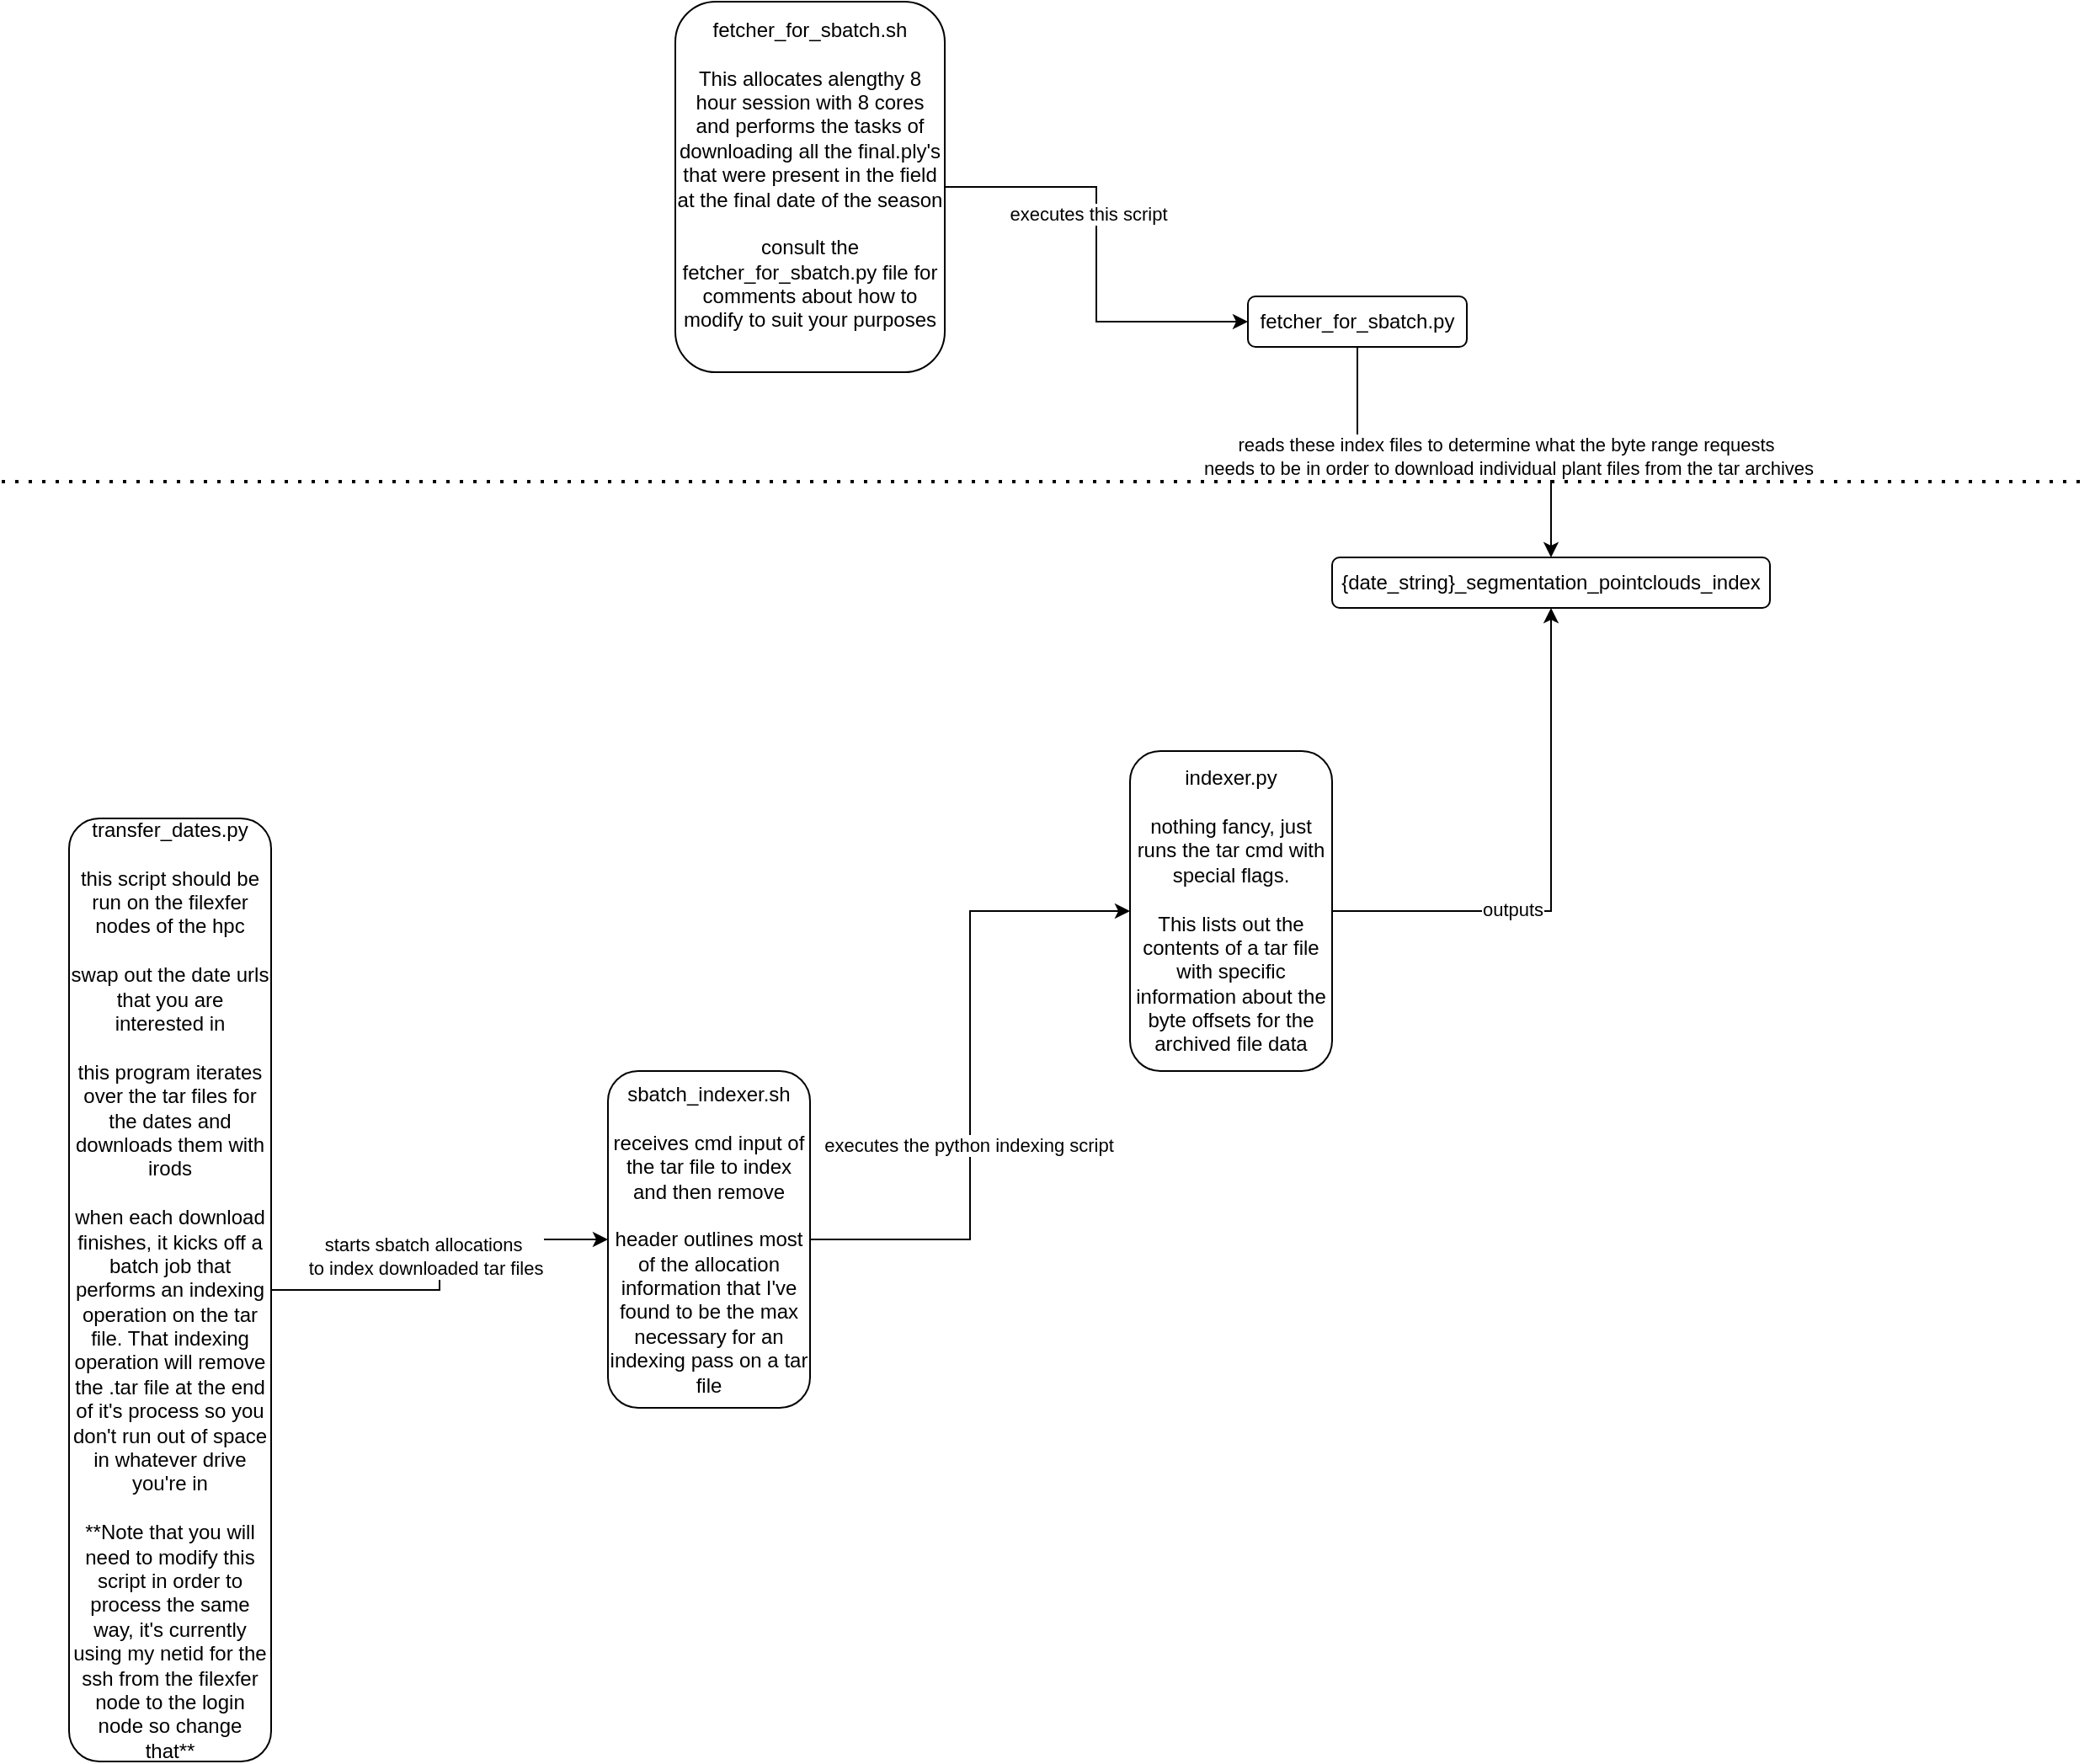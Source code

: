 <mxfile version="21.3.8" type="github">
  <diagram name="Page-1" id="MHcUiq6WpDQYky3Nm4rv">
    <mxGraphModel dx="2899" dy="2274" grid="1" gridSize="10" guides="1" tooltips="1" connect="1" arrows="1" fold="1" page="1" pageScale="1" pageWidth="850" pageHeight="1100" math="0" shadow="0">
      <root>
        <mxCell id="0" />
        <mxCell id="1" parent="0" />
        <mxCell id="iG6b-2xu__tHotN4vy7j-4" value="" style="edgeStyle=orthogonalEdgeStyle;rounded=0;orthogonalLoop=1;jettySize=auto;html=1;exitX=1;exitY=0.5;exitDx=0;exitDy=0;" edge="1" parent="1" source="iG6b-2xu__tHotN4vy7j-6" target="iG6b-2xu__tHotN4vy7j-3">
          <mxGeometry relative="1" as="geometry" />
        </mxCell>
        <mxCell id="iG6b-2xu__tHotN4vy7j-5" value="outputs" style="edgeLabel;html=1;align=center;verticalAlign=middle;resizable=0;points=[];" vertex="1" connectable="0" parent="iG6b-2xu__tHotN4vy7j-4">
          <mxGeometry x="-0.312" y="1" relative="1" as="geometry">
            <mxPoint as="offset" />
          </mxGeometry>
        </mxCell>
        <mxCell id="iG6b-2xu__tHotN4vy7j-7" style="edgeStyle=orthogonalEdgeStyle;rounded=0;orthogonalLoop=1;jettySize=auto;html=1;exitX=1;exitY=0.5;exitDx=0;exitDy=0;" edge="1" parent="1" source="iG6b-2xu__tHotN4vy7j-8" target="iG6b-2xu__tHotN4vy7j-6">
          <mxGeometry relative="1" as="geometry" />
        </mxCell>
        <mxCell id="iG6b-2xu__tHotN4vy7j-10" value="executes the python indexing script " style="edgeLabel;html=1;align=center;verticalAlign=middle;resizable=0;points=[];" vertex="1" connectable="0" parent="iG6b-2xu__tHotN4vy7j-7">
          <mxGeometry x="-0.216" y="1" relative="1" as="geometry">
            <mxPoint as="offset" />
          </mxGeometry>
        </mxCell>
        <mxCell id="iG6b-2xu__tHotN4vy7j-9" style="edgeStyle=orthogonalEdgeStyle;rounded=0;orthogonalLoop=1;jettySize=auto;html=1;" edge="1" parent="1" source="iG6b-2xu__tHotN4vy7j-1" target="iG6b-2xu__tHotN4vy7j-8">
          <mxGeometry relative="1" as="geometry" />
        </mxCell>
        <mxCell id="iG6b-2xu__tHotN4vy7j-11" value="&lt;div&gt;starts sbatch allocations&lt;/div&gt;&lt;div&gt;&amp;nbsp;to index downloaded tar files&lt;/div&gt;" style="edgeLabel;html=1;align=center;verticalAlign=middle;resizable=0;points=[];" vertex="1" connectable="0" parent="iG6b-2xu__tHotN4vy7j-9">
          <mxGeometry x="-0.27" y="-2" relative="1" as="geometry">
            <mxPoint x="6" y="-22" as="offset" />
          </mxGeometry>
        </mxCell>
        <mxCell id="iG6b-2xu__tHotN4vy7j-1" value="&lt;div&gt;transfer_dates.py&lt;/div&gt;&lt;div&gt;&lt;br&gt;&lt;/div&gt;&lt;div&gt;this script should be run on the filexfer nodes of the hpc&lt;/div&gt;&lt;div&gt;&lt;br&gt;&lt;/div&gt;&lt;div&gt;swap out the date urls that you are interested in&lt;/div&gt;&lt;div&gt;&lt;br&gt;&lt;/div&gt;&lt;div&gt;this program iterates over the tar files for the dates and downloads them with irods&lt;/div&gt;&lt;div&gt;&lt;br&gt;&lt;/div&gt;&lt;div&gt;when each download finishes, it kicks off a batch job that performs an indexing operation on the tar file. That indexing operation will remove the .tar file at the end of it&#39;s process so you don&#39;t run out of space in whatever drive you&#39;re in&lt;/div&gt;&lt;div&gt;&lt;br&gt;&lt;/div&gt;&lt;div&gt;**Note that you will need to modify this script in order to process the same way, it&#39;s currently using my netid for the ssh from the filexfer node to the login node so change that**&lt;br&gt;&lt;/div&gt;" style="rounded=1;whiteSpace=wrap;html=1;fixedWidth=1;resizeHeight=1;autosize=1;" vertex="1" parent="1">
          <mxGeometry x="-180" y="440" width="120" height="560" as="geometry" />
        </mxCell>
        <mxCell id="iG6b-2xu__tHotN4vy7j-3" value="{date_string}_segmentation_pointclouds_index" style="rounded=1;whiteSpace=wrap;html=1;fixedWidth=1;resizeHeight=1;autosize=1;" vertex="1" parent="1">
          <mxGeometry x="570" y="285" width="260" height="30" as="geometry" />
        </mxCell>
        <mxCell id="iG6b-2xu__tHotN4vy7j-6" value="&lt;div&gt;indexer.py&lt;/div&gt;&lt;div&gt;&lt;br&gt;&lt;/div&gt;&lt;div&gt;nothing fancy, just runs the tar cmd with special flags.&lt;/div&gt;&lt;div&gt;&lt;br&gt;&lt;/div&gt;&lt;div&gt;This lists out the contents of a tar file with specific information about the byte offsets for the archived file data&lt;br&gt;&lt;/div&gt;" style="rounded=1;whiteSpace=wrap;html=1;fixedWidth=1;resizeHeight=1;autosize=1;" vertex="1" parent="1">
          <mxGeometry x="450" y="400" width="120" height="190" as="geometry" />
        </mxCell>
        <mxCell id="iG6b-2xu__tHotN4vy7j-8" value="&lt;div&gt;sbatch_indexer.sh&lt;/div&gt;&lt;div&gt;&lt;br&gt;&lt;/div&gt;&lt;div&gt;receives cmd input of the tar file to index and then remove&lt;/div&gt;&lt;div&gt;&lt;br&gt;&lt;/div&gt;&lt;div&gt;header outlines most of the allocation information that I&#39;ve found to be the max necessary for an indexing pass on a tar file&lt;br&gt;&lt;/div&gt;" style="rounded=1;whiteSpace=wrap;html=1;fixedWidth=1;resizeHeight=1;autosize=1;" vertex="1" parent="1">
          <mxGeometry x="140" y="590" width="120" height="200" as="geometry" />
        </mxCell>
        <mxCell id="iG6b-2xu__tHotN4vy7j-17" style="edgeStyle=orthogonalEdgeStyle;rounded=0;orthogonalLoop=1;jettySize=auto;html=1;" edge="1" parent="1" source="iG6b-2xu__tHotN4vy7j-12" target="iG6b-2xu__tHotN4vy7j-3">
          <mxGeometry relative="1" as="geometry" />
        </mxCell>
        <mxCell id="iG6b-2xu__tHotN4vy7j-18" value="&lt;div&gt;reads these index files to determine what the byte range requests&lt;/div&gt;&lt;div&gt;&amp;nbsp;needs to be in order to download individual plant files from the tar archives&lt;/div&gt;" style="edgeLabel;html=1;align=center;verticalAlign=middle;resizable=0;points=[];" vertex="1" connectable="0" parent="iG6b-2xu__tHotN4vy7j-17">
          <mxGeometry x="0.25" y="-2" relative="1" as="geometry">
            <mxPoint as="offset" />
          </mxGeometry>
        </mxCell>
        <mxCell id="iG6b-2xu__tHotN4vy7j-12" value="&lt;div&gt;fetcher_for_sbatch.py&lt;/div&gt;" style="rounded=1;whiteSpace=wrap;html=1;fixedWidth=1;resizeHeight=1;autosize=1;" vertex="1" parent="1">
          <mxGeometry x="520" y="130" width="130" height="30" as="geometry" />
        </mxCell>
        <mxCell id="iG6b-2xu__tHotN4vy7j-15" style="edgeStyle=orthogonalEdgeStyle;rounded=0;orthogonalLoop=1;jettySize=auto;html=1;entryX=0;entryY=0.5;entryDx=0;entryDy=0;" edge="1" parent="1" source="iG6b-2xu__tHotN4vy7j-13" target="iG6b-2xu__tHotN4vy7j-12">
          <mxGeometry relative="1" as="geometry" />
        </mxCell>
        <mxCell id="iG6b-2xu__tHotN4vy7j-16" value="executes this script" style="edgeLabel;html=1;align=center;verticalAlign=middle;resizable=0;points=[];" vertex="1" connectable="0" parent="iG6b-2xu__tHotN4vy7j-15">
          <mxGeometry x="-0.19" y="-5" relative="1" as="geometry">
            <mxPoint as="offset" />
          </mxGeometry>
        </mxCell>
        <mxCell id="iG6b-2xu__tHotN4vy7j-13" value="&lt;div&gt;fetcher_for_sbatch.sh&lt;/div&gt;&lt;div&gt;&lt;br&gt;&lt;/div&gt;&lt;div&gt;This allocates alengthy 8 hour session with 8 cores and performs the tasks of downloading all the final.ply&#39;s that were present in the field at the final date of the season&lt;/div&gt;&lt;div&gt;&lt;br&gt;&lt;/div&gt;&lt;div&gt;consult the fetcher_for_sbatch.py file for comments about how to modify to suit your purposes&lt;/div&gt;&lt;div&gt;&lt;br&gt;&lt;/div&gt;" style="rounded=1;whiteSpace=wrap;html=1;fixedWidth=1;resizeHeight=1;autosize=1;" vertex="1" parent="1">
          <mxGeometry x="180" y="-45" width="160" height="220" as="geometry" />
        </mxCell>
        <mxCell id="iG6b-2xu__tHotN4vy7j-14" value="" style="endArrow=none;dashed=1;html=1;dashPattern=1 3;strokeWidth=2;rounded=0;" edge="1" parent="1">
          <mxGeometry width="50" height="50" relative="1" as="geometry">
            <mxPoint x="-220" y="240" as="sourcePoint" />
            <mxPoint x="1020" y="240" as="targetPoint" />
          </mxGeometry>
        </mxCell>
      </root>
    </mxGraphModel>
  </diagram>
</mxfile>

